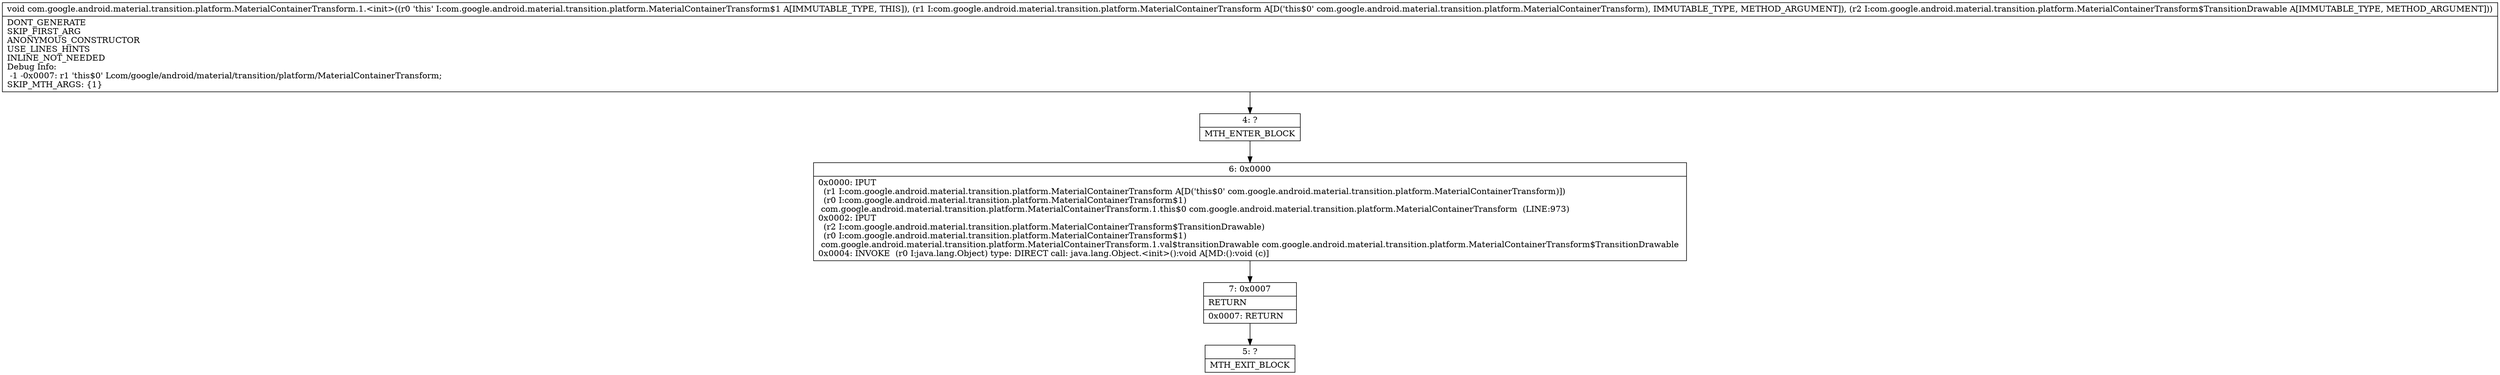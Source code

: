 digraph "CFG forcom.google.android.material.transition.platform.MaterialContainerTransform.1.\<init\>(Lcom\/google\/android\/material\/transition\/platform\/MaterialContainerTransform;Lcom\/google\/android\/material\/transition\/platform\/MaterialContainerTransform$TransitionDrawable;)V" {
Node_4 [shape=record,label="{4\:\ ?|MTH_ENTER_BLOCK\l}"];
Node_6 [shape=record,label="{6\:\ 0x0000|0x0000: IPUT  \l  (r1 I:com.google.android.material.transition.platform.MaterialContainerTransform A[D('this$0' com.google.android.material.transition.platform.MaterialContainerTransform)])\l  (r0 I:com.google.android.material.transition.platform.MaterialContainerTransform$1)\l com.google.android.material.transition.platform.MaterialContainerTransform.1.this$0 com.google.android.material.transition.platform.MaterialContainerTransform  (LINE:973)\l0x0002: IPUT  \l  (r2 I:com.google.android.material.transition.platform.MaterialContainerTransform$TransitionDrawable)\l  (r0 I:com.google.android.material.transition.platform.MaterialContainerTransform$1)\l com.google.android.material.transition.platform.MaterialContainerTransform.1.val$transitionDrawable com.google.android.material.transition.platform.MaterialContainerTransform$TransitionDrawable \l0x0004: INVOKE  (r0 I:java.lang.Object) type: DIRECT call: java.lang.Object.\<init\>():void A[MD:():void (c)]\l}"];
Node_7 [shape=record,label="{7\:\ 0x0007|RETURN\l|0x0007: RETURN   \l}"];
Node_5 [shape=record,label="{5\:\ ?|MTH_EXIT_BLOCK\l}"];
MethodNode[shape=record,label="{void com.google.android.material.transition.platform.MaterialContainerTransform.1.\<init\>((r0 'this' I:com.google.android.material.transition.platform.MaterialContainerTransform$1 A[IMMUTABLE_TYPE, THIS]), (r1 I:com.google.android.material.transition.platform.MaterialContainerTransform A[D('this$0' com.google.android.material.transition.platform.MaterialContainerTransform), IMMUTABLE_TYPE, METHOD_ARGUMENT]), (r2 I:com.google.android.material.transition.platform.MaterialContainerTransform$TransitionDrawable A[IMMUTABLE_TYPE, METHOD_ARGUMENT]))  | DONT_GENERATE\lSKIP_FIRST_ARG\lANONYMOUS_CONSTRUCTOR\lUSE_LINES_HINTS\lINLINE_NOT_NEEDED\lDebug Info:\l  \-1 \-0x0007: r1 'this$0' Lcom\/google\/android\/material\/transition\/platform\/MaterialContainerTransform;\lSKIP_MTH_ARGS: \{1\}\l}"];
MethodNode -> Node_4;Node_4 -> Node_6;
Node_6 -> Node_7;
Node_7 -> Node_5;
}

